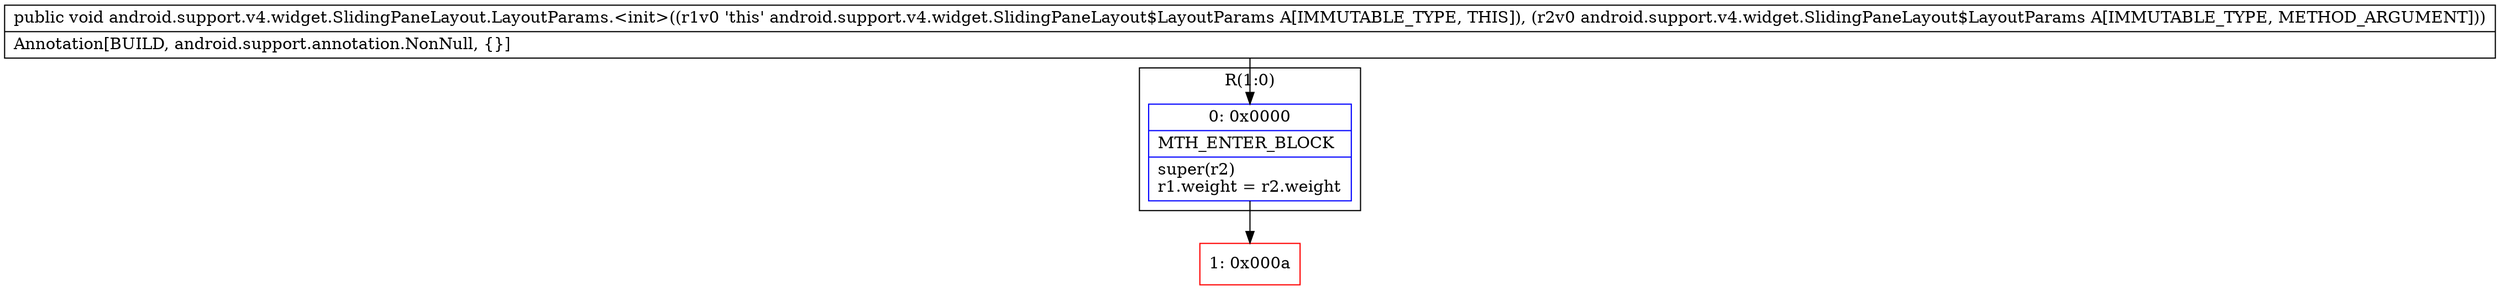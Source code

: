 digraph "CFG forandroid.support.v4.widget.SlidingPaneLayout.LayoutParams.\<init\>(Landroid\/support\/v4\/widget\/SlidingPaneLayout$LayoutParams;)V" {
subgraph cluster_Region_1313984338 {
label = "R(1:0)";
node [shape=record,color=blue];
Node_0 [shape=record,label="{0\:\ 0x0000|MTH_ENTER_BLOCK\l|super(r2)\lr1.weight = r2.weight\l}"];
}
Node_1 [shape=record,color=red,label="{1\:\ 0x000a}"];
MethodNode[shape=record,label="{public void android.support.v4.widget.SlidingPaneLayout.LayoutParams.\<init\>((r1v0 'this' android.support.v4.widget.SlidingPaneLayout$LayoutParams A[IMMUTABLE_TYPE, THIS]), (r2v0 android.support.v4.widget.SlidingPaneLayout$LayoutParams A[IMMUTABLE_TYPE, METHOD_ARGUMENT]))  | Annotation[BUILD, android.support.annotation.NonNull, \{\}]\l}"];
MethodNode -> Node_0;
Node_0 -> Node_1;
}

